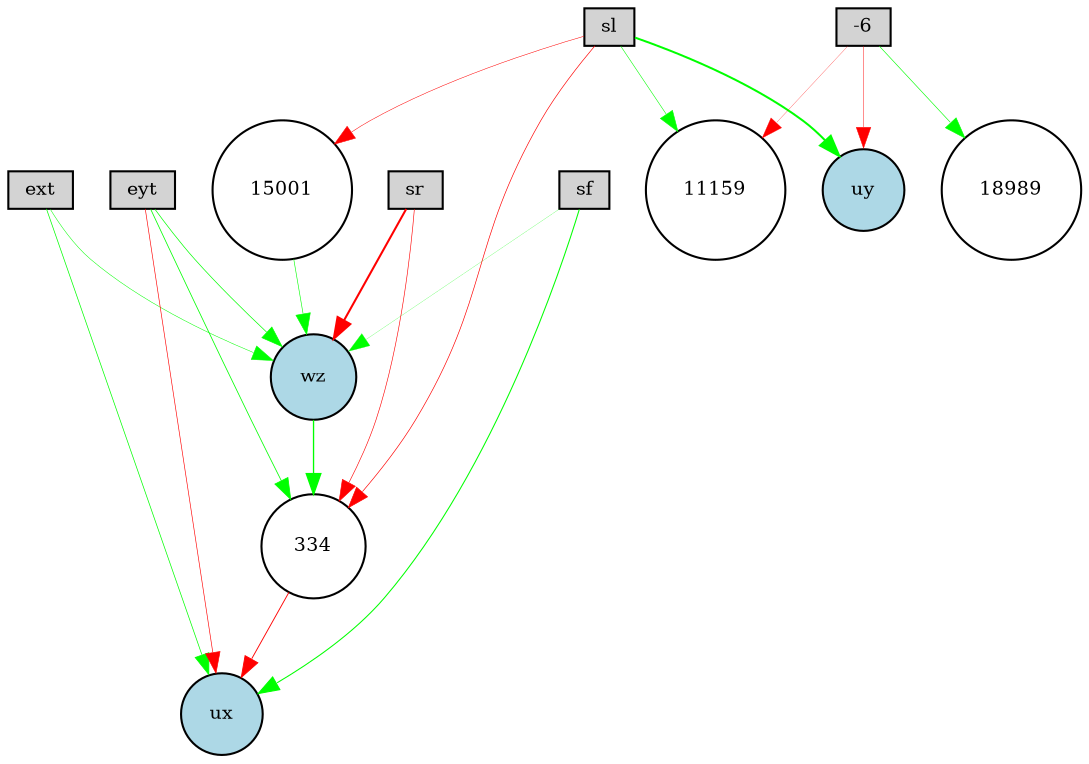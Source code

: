 digraph {
	node [fontsize=9 height=0.2 shape=circle width=0.2]
	ext [fillcolor=lightgray shape=box style=filled]
	eyt [fillcolor=lightgray shape=box style=filled]
	sf [fillcolor=lightgray shape=box style=filled]
	sl [fillcolor=lightgray shape=box style=filled]
	sr [fillcolor=lightgray shape=box style=filled]
	-6 [fillcolor=lightgray shape=box style=filled]
	ux [fillcolor=lightblue style=filled]
	uy [fillcolor=lightblue style=filled]
	wz [fillcolor=lightblue style=filled]
	18989 [fillcolor=white style=filled]
	334 [fillcolor=white style=filled]
	11159 [fillcolor=white style=filled]
	15001 [fillcolor=white style=filled]
	ext -> wz [color=green penwidth=0.23900137551456396 style=solid]
	ext -> ux [color=green penwidth=0.3443340158729258 style=solid]
	sr -> 334 [color=red penwidth=0.29239643180974584 style=solid]
	sl -> 11159 [color=green penwidth=0.26736552740419195 style=solid]
	eyt -> wz [color=green penwidth=0.3328007445047366 style=solid]
	334 -> ux [color=red penwidth=0.43684043126163496 style=solid]
	-6 -> 18989 [color=green penwidth=0.2967800159484826 style=solid]
	wz -> 334 [color=green penwidth=0.6401219534015401 style=solid]
	sl -> 15001 [color=red penwidth=0.2384541579233746 style=solid]
	eyt -> ux [color=red penwidth=0.3047300593496938 style=solid]
	-6 -> uy [color=red penwidth=0.21523687563739113 style=solid]
	eyt -> 334 [color=green penwidth=0.37726660190401584 style=solid]
	-6 -> 11159 [color=red penwidth=0.12102759410361497 style=solid]
	sf -> ux [color=green penwidth=0.49999887689491507 style=solid]
	sf -> wz [color=green penwidth=0.10220398020158174 style=solid]
	sl -> 334 [color=red penwidth=0.3182732588320786 style=solid]
	15001 -> wz [color=green penwidth=0.28598725032388894 style=solid]
	sl -> uy [color=green penwidth=0.9647309892731878 style=solid]
	sr -> wz [color=red penwidth=0.9840537086505275 style=solid]
}
